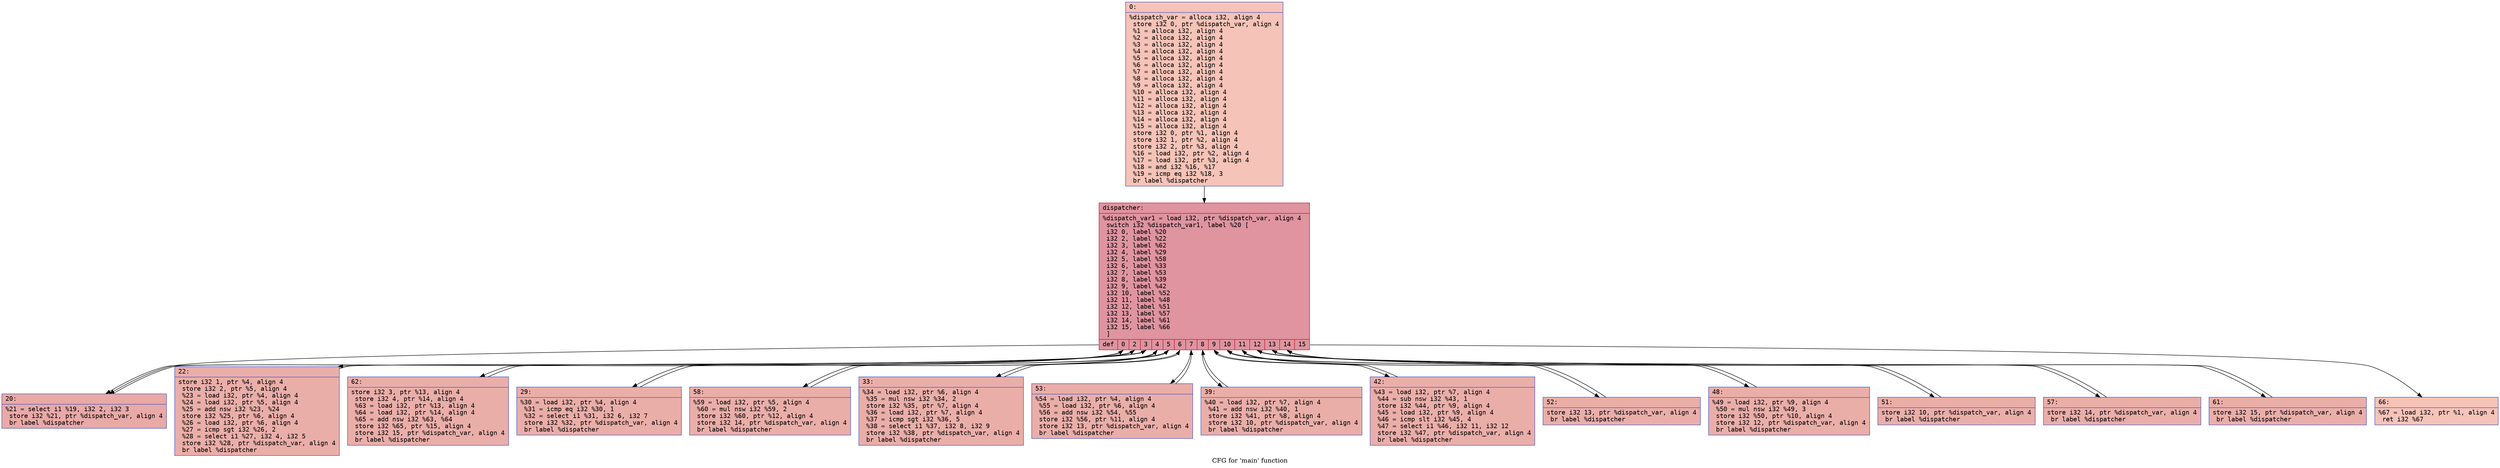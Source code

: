digraph "CFG for 'main' function" {
	label="CFG for 'main' function";

	Node0x59a34cc85cf0 [shape=record,color="#3d50c3ff", style=filled, fillcolor="#e8765c70" fontname="Courier",label="{0:\l|  %dispatch_var = alloca i32, align 4\l  store i32 0, ptr %dispatch_var, align 4\l  %1 = alloca i32, align 4\l  %2 = alloca i32, align 4\l  %3 = alloca i32, align 4\l  %4 = alloca i32, align 4\l  %5 = alloca i32, align 4\l  %6 = alloca i32, align 4\l  %7 = alloca i32, align 4\l  %8 = alloca i32, align 4\l  %9 = alloca i32, align 4\l  %10 = alloca i32, align 4\l  %11 = alloca i32, align 4\l  %12 = alloca i32, align 4\l  %13 = alloca i32, align 4\l  %14 = alloca i32, align 4\l  %15 = alloca i32, align 4\l  store i32 0, ptr %1, align 4\l  store i32 1, ptr %2, align 4\l  store i32 2, ptr %3, align 4\l  %16 = load i32, ptr %2, align 4\l  %17 = load i32, ptr %3, align 4\l  %18 = and i32 %16, %17\l  %19 = icmp eq i32 %18, 3\l  br label %dispatcher\l}"];
	Node0x59a34cc85cf0 -> Node0x59a34cc85db0[tooltip="0 -> dispatcher\nProbability 100.00%" ];
	Node0x59a34cc775a0 [shape=record,color="#3d50c3ff", style=filled, fillcolor="#ca3b3770" fontname="Courier",label="{20:\l|  %21 = select i1 %19, i32 2, i32 3\l  store i32 %21, ptr %dispatch_var, align 4\l  br label %dispatcher\l}"];
	Node0x59a34cc775a0 -> Node0x59a34cc85db0[tooltip="20 -> dispatcher\nProbability 100.00%" ];
	Node0x59a34cc774a0 [shape=record,color="#3d50c3ff", style=filled, fillcolor="#d0473d70" fontname="Courier",label="{22:\l|  store i32 1, ptr %4, align 4\l  store i32 2, ptr %5, align 4\l  %23 = load i32, ptr %4, align 4\l  %24 = load i32, ptr %5, align 4\l  %25 = add nsw i32 %23, %24\l  store i32 %25, ptr %6, align 4\l  %26 = load i32, ptr %6, align 4\l  %27 = icmp sgt i32 %26, 2\l  %28 = select i1 %27, i32 4, i32 5\l  store i32 %28, ptr %dispatch_var, align 4\l  br label %dispatcher\l}"];
	Node0x59a34cc774a0 -> Node0x59a34cc85db0[tooltip="22 -> dispatcher\nProbability 100.00%" ];
	Node0x59a34cc7a980 [shape=record,color="#3d50c3ff", style=filled, fillcolor="#d0473d70" fontname="Courier",label="{29:\l|  %30 = load i32, ptr %4, align 4\l  %31 = icmp eq i32 %30, 1\l  %32 = select i1 %31, i32 6, i32 7\l  store i32 %32, ptr %dispatch_var, align 4\l  br label %dispatcher\l}"];
	Node0x59a34cc7a980 -> Node0x59a34cc85db0[tooltip="29 -> dispatcher\nProbability 100.00%" ];
	Node0x59a34cc7ab90 [shape=record,color="#3d50c3ff", style=filled, fillcolor="#d0473d70" fontname="Courier",label="{33:\l|  %34 = load i32, ptr %6, align 4\l  %35 = mul nsw i32 %34, 2\l  store i32 %35, ptr %7, align 4\l  %36 = load i32, ptr %7, align 4\l  %37 = icmp sgt i32 %36, 5\l  %38 = select i1 %37, i32 8, i32 9\l  store i32 %38, ptr %dispatch_var, align 4\l  br label %dispatcher\l}"];
	Node0x59a34cc7ab90 -> Node0x59a34cc85db0[tooltip="33 -> dispatcher\nProbability 100.00%" ];
	Node0x59a34cc7af80 [shape=record,color="#3d50c3ff", style=filled, fillcolor="#d0473d70" fontname="Courier",label="{39:\l|  %40 = load i32, ptr %7, align 4\l  %41 = add nsw i32 %40, 1\l  store i32 %41, ptr %8, align 4\l  store i32 10, ptr %dispatch_var, align 4\l  br label %dispatcher\l}"];
	Node0x59a34cc7af80 -> Node0x59a34cc85db0[tooltip="39 -> dispatcher\nProbability 100.00%" ];
	Node0x59a34cc7afd0 [shape=record,color="#3d50c3ff", style=filled, fillcolor="#d0473d70" fontname="Courier",label="{42:\l|  %43 = load i32, ptr %7, align 4\l  %44 = sub nsw i32 %43, 1\l  store i32 %44, ptr %9, align 4\l  %45 = load i32, ptr %9, align 4\l  %46 = icmp slt i32 %45, 4\l  %47 = select i1 %46, i32 11, i32 12\l  store i32 %47, ptr %dispatch_var, align 4\l  br label %dispatcher\l}"];
	Node0x59a34cc7afd0 -> Node0x59a34cc85db0[tooltip="42 -> dispatcher\nProbability 100.00%" ];
	Node0x59a34cc7b670 [shape=record,color="#3d50c3ff", style=filled, fillcolor="#d0473d70" fontname="Courier",label="{48:\l|  %49 = load i32, ptr %9, align 4\l  %50 = mul nsw i32 %49, 3\l  store i32 %50, ptr %10, align 4\l  store i32 12, ptr %dispatch_var, align 4\l  br label %dispatcher\l}"];
	Node0x59a34cc7b670 -> Node0x59a34cc85db0[tooltip="48 -> dispatcher\nProbability 100.00%" ];
	Node0x59a34cc7b6c0 [shape=record,color="#3d50c3ff", style=filled, fillcolor="#d0473d70" fontname="Courier",label="{51:\l|  store i32 10, ptr %dispatch_var, align 4\l  br label %dispatcher\l}"];
	Node0x59a34cc7b6c0 -> Node0x59a34cc85db0[tooltip="51 -> dispatcher\nProbability 100.00%" ];
	Node0x59a34cc7b2c0 [shape=record,color="#3d50c3ff", style=filled, fillcolor="#d0473d70" fontname="Courier",label="{52:\l|  store i32 13, ptr %dispatch_var, align 4\l  br label %dispatcher\l}"];
	Node0x59a34cc7b2c0 -> Node0x59a34cc85db0[tooltip="52 -> dispatcher\nProbability 100.00%" ];
	Node0x59a34cc7abe0 [shape=record,color="#3d50c3ff", style=filled, fillcolor="#d0473d70" fontname="Courier",label="{53:\l|  %54 = load i32, ptr %4, align 4\l  %55 = load i32, ptr %6, align 4\l  %56 = add nsw i32 %54, %55\l  store i32 %56, ptr %11, align 4\l  store i32 13, ptr %dispatch_var, align 4\l  br label %dispatcher\l}"];
	Node0x59a34cc7abe0 -> Node0x59a34cc85db0[tooltip="53 -> dispatcher\nProbability 100.00%" ];
	Node0x59a34cc7ba90 [shape=record,color="#3d50c3ff", style=filled, fillcolor="#d0473d70" fontname="Courier",label="{57:\l|  store i32 14, ptr %dispatch_var, align 4\l  br label %dispatcher\l}"];
	Node0x59a34cc7ba90 -> Node0x59a34cc85db0[tooltip="57 -> dispatcher\nProbability 100.00%" ];
	Node0x59a34cc7a9d0 [shape=record,color="#3d50c3ff", style=filled, fillcolor="#d0473d70" fontname="Courier",label="{58:\l|  %59 = load i32, ptr %5, align 4\l  %60 = mul nsw i32 %59, 2\l  store i32 %60, ptr %12, align 4\l  store i32 14, ptr %dispatch_var, align 4\l  br label %dispatcher\l}"];
	Node0x59a34cc7a9d0 -> Node0x59a34cc85db0[tooltip="58 -> dispatcher\nProbability 100.00%" ];
	Node0x59a34cc7c600 [shape=record,color="#3d50c3ff", style=filled, fillcolor="#d0473d70" fontname="Courier",label="{61:\l|  store i32 15, ptr %dispatch_var, align 4\l  br label %dispatcher\l}"];
	Node0x59a34cc7c600 -> Node0x59a34cc85db0[tooltip="61 -> dispatcher\nProbability 100.00%" ];
	Node0x59a34cc7a4e0 [shape=record,color="#3d50c3ff", style=filled, fillcolor="#d0473d70" fontname="Courier",label="{62:\l|  store i32 3, ptr %13, align 4\l  store i32 4, ptr %14, align 4\l  %63 = load i32, ptr %13, align 4\l  %64 = load i32, ptr %14, align 4\l  %65 = add nsw i32 %63, %64\l  store i32 %65, ptr %15, align 4\l  store i32 15, ptr %dispatch_var, align 4\l  br label %dispatcher\l}"];
	Node0x59a34cc7a4e0 -> Node0x59a34cc85db0[tooltip="62 -> dispatcher\nProbability 100.00%" ];
	Node0x59a34cc7c8e0 [shape=record,color="#3d50c3ff", style=filled, fillcolor="#e8765c70" fontname="Courier",label="{66:\l|  %67 = load i32, ptr %1, align 4\l  ret i32 %67\l}"];
	Node0x59a34cc85db0 [shape=record,color="#b70d28ff", style=filled, fillcolor="#b70d2870" fontname="Courier",label="{dispatcher:\l|  %dispatch_var1 = load i32, ptr %dispatch_var, align 4\l  switch i32 %dispatch_var1, label %20 [\l    i32 0, label %20\l    i32 2, label %22\l    i32 3, label %62\l    i32 4, label %29\l    i32 5, label %58\l    i32 6, label %33\l    i32 7, label %53\l    i32 8, label %39\l    i32 9, label %42\l    i32 10, label %52\l    i32 11, label %48\l    i32 12, label %51\l    i32 13, label %57\l    i32 14, label %61\l    i32 15, label %66\l  ]\l|{<s0>def|<s1>0|<s2>2|<s3>3|<s4>4|<s5>5|<s6>6|<s7>7|<s8>8|<s9>9|<s10>10|<s11>11|<s12>12|<s13>13|<s14>14|<s15>15}}"];
	Node0x59a34cc85db0:s0 -> Node0x59a34cc775a0[tooltip="dispatcher -> 20\nProbability 13.30%" ];
	Node0x59a34cc85db0:s1 -> Node0x59a34cc775a0[tooltip="dispatcher -> 20\nProbability 13.30%" ];
	Node0x59a34cc85db0:s2 -> Node0x59a34cc774a0[tooltip="dispatcher -> 22\nProbability 6.65%" ];
	Node0x59a34cc85db0:s3 -> Node0x59a34cc7a4e0[tooltip="dispatcher -> 62\nProbability 6.65%" ];
	Node0x59a34cc85db0:s4 -> Node0x59a34cc7a980[tooltip="dispatcher -> 29\nProbability 6.65%" ];
	Node0x59a34cc85db0:s5 -> Node0x59a34cc7a9d0[tooltip="dispatcher -> 58\nProbability 6.65%" ];
	Node0x59a34cc85db0:s6 -> Node0x59a34cc7ab90[tooltip="dispatcher -> 33\nProbability 6.65%" ];
	Node0x59a34cc85db0:s7 -> Node0x59a34cc7abe0[tooltip="dispatcher -> 53\nProbability 6.65%" ];
	Node0x59a34cc85db0:s8 -> Node0x59a34cc7af80[tooltip="dispatcher -> 39\nProbability 6.65%" ];
	Node0x59a34cc85db0:s9 -> Node0x59a34cc7afd0[tooltip="dispatcher -> 42\nProbability 6.65%" ];
	Node0x59a34cc85db0:s10 -> Node0x59a34cc7b2c0[tooltip="dispatcher -> 52\nProbability 6.65%" ];
	Node0x59a34cc85db0:s11 -> Node0x59a34cc7b670[tooltip="dispatcher -> 48\nProbability 6.65%" ];
	Node0x59a34cc85db0:s12 -> Node0x59a34cc7b6c0[tooltip="dispatcher -> 51\nProbability 6.65%" ];
	Node0x59a34cc85db0:s13 -> Node0x59a34cc7ba90[tooltip="dispatcher -> 57\nProbability 6.65%" ];
	Node0x59a34cc85db0:s14 -> Node0x59a34cc7c600[tooltip="dispatcher -> 61\nProbability 6.65%" ];
	Node0x59a34cc85db0:s15 -> Node0x59a34cc7c8e0[tooltip="dispatcher -> 66\nProbability 0.21%" ];
}
